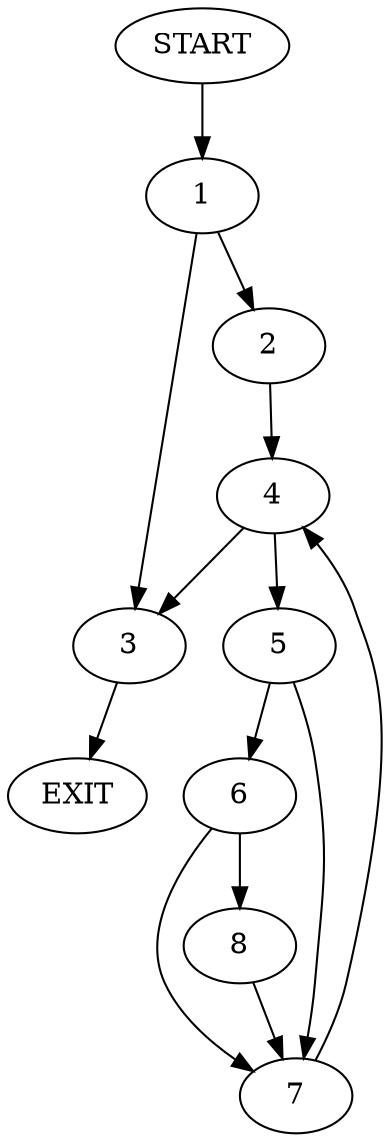 digraph {
0 [label="START"]
9 [label="EXIT"]
0 -> 1
1 -> 2
1 -> 3
3 -> 9
2 -> 4
4 -> 3
4 -> 5
5 -> 6
5 -> 7
6 -> 8
6 -> 7
7 -> 4
8 -> 7
}
